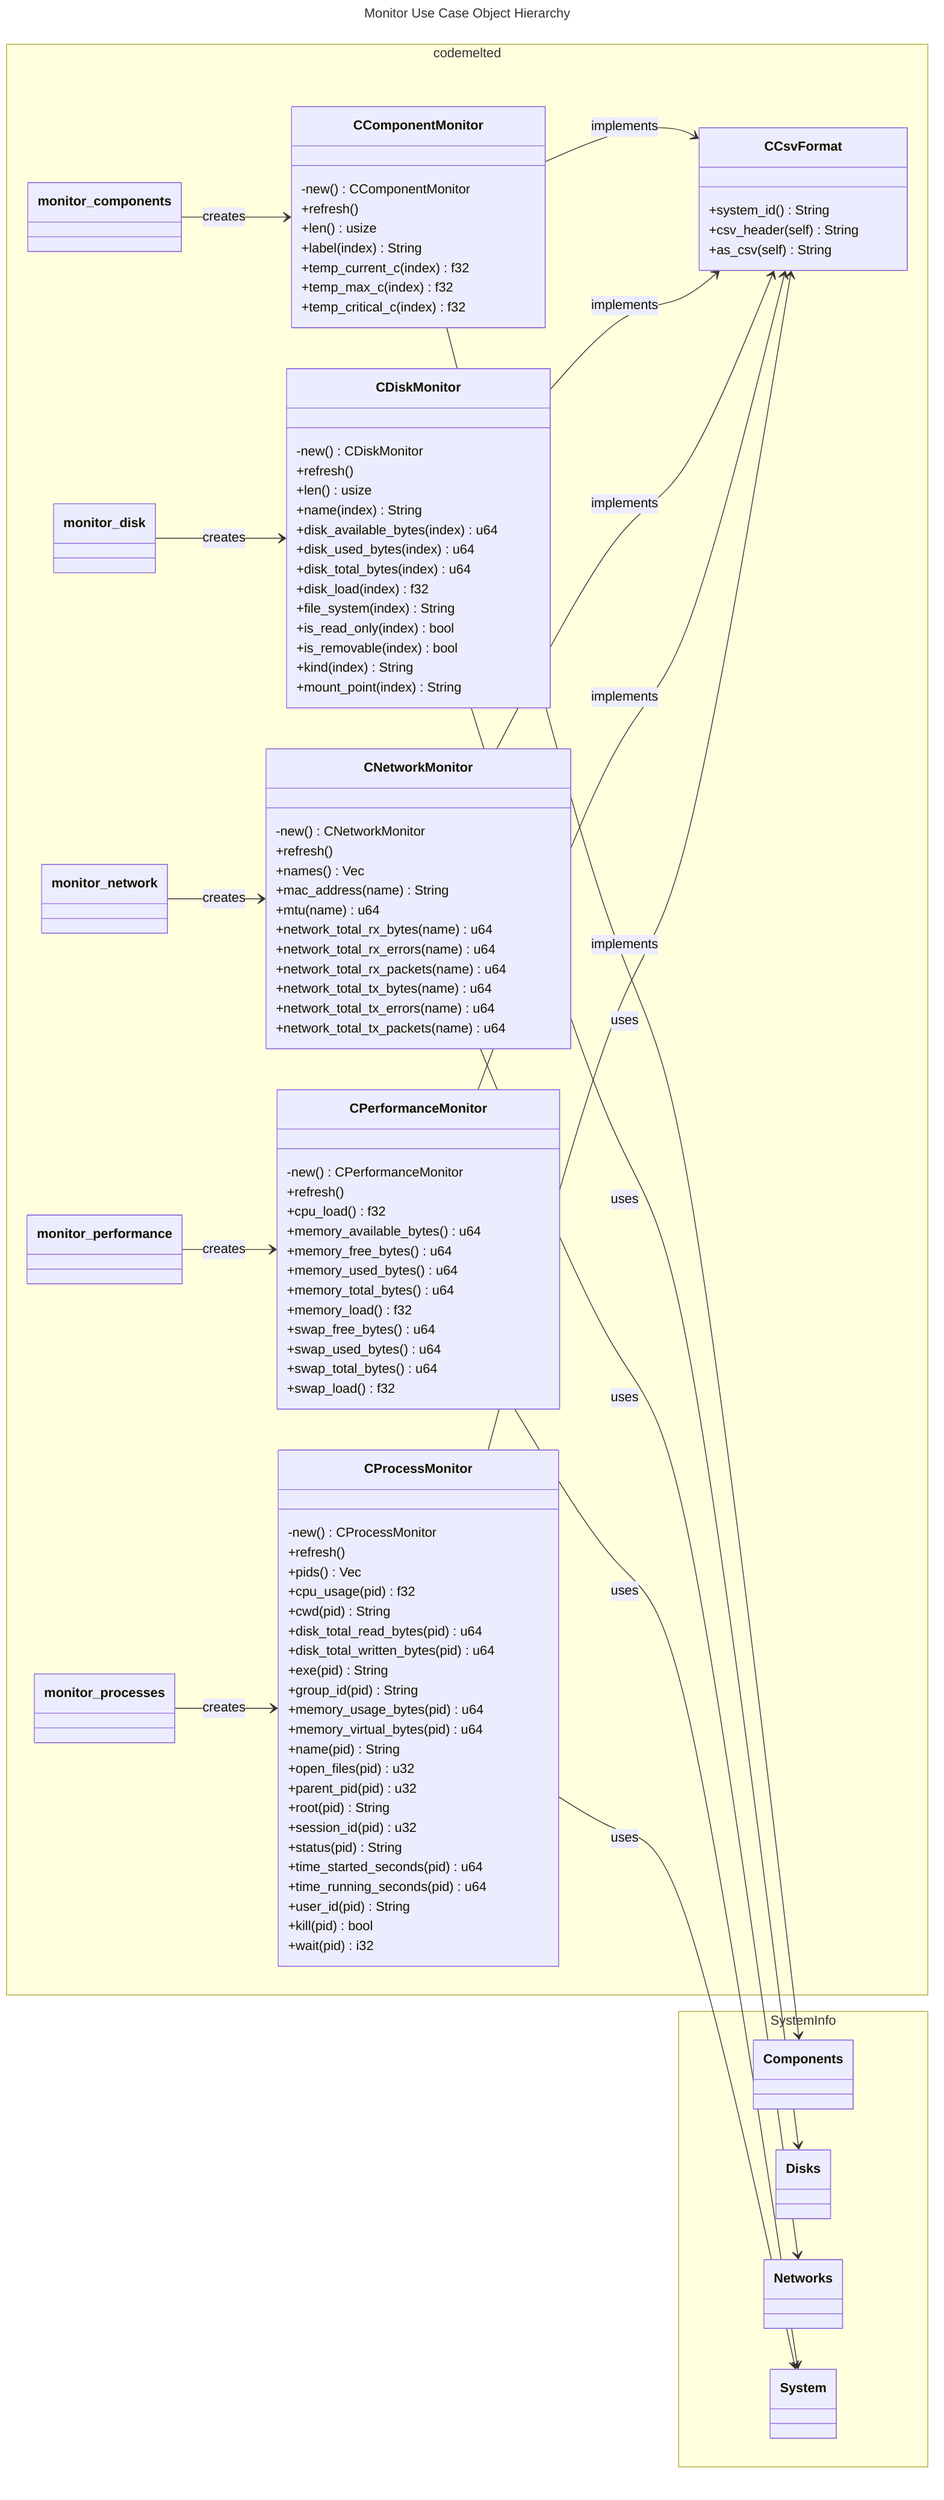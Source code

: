 ---
title: Monitor Use Case Object Hierarchy
---
classDiagram
  direction LR
  namespace codemelted {
    class CCsvFormat {
      +system_id() String
      +csv_header(self) String
      +as_csv(self) String
    }
    class CComponentMonitor {
      -new() CComponentMonitor
      +refresh()
      +len() usize
      +label(index) String
      +temp_current_c(index) f32
      +temp_max_c(index) f32
      +temp_critical_c(index) f32
    }
    class CDiskMonitor {
      -new() CDiskMonitor
      +refresh()
      +len() usize
      +name(index) String
      +disk_available_bytes(index) u64
      +disk_used_bytes(index) u64
      +disk_total_bytes(index) u64
      +disk_load(index) f32
      +file_system(index) String
      +is_read_only(index) bool
      +is_removable(index) bool
      +kind(index) String
      +mount_point(index) String
    }
    class CNetworkMonitor {
      -new() CNetworkMonitor
      +refresh()
      +names() Vec
      +mac_address(name) String
      +mtu(name) u64
      +network_total_rx_bytes(name) u64
      +network_total_rx_errors(name) u64
      +network_total_rx_packets(name) u64
      +network_total_tx_bytes(name) u64
      +network_total_tx_errors(name) u64
      +network_total_tx_packets(name) u64
    }
    class CPerformanceMonitor {
      -new() CPerformanceMonitor
      +refresh()
      +cpu_load() f32
      +memory_available_bytes() u64
      +memory_free_bytes() u64
      +memory_used_bytes() u64
      +memory_total_bytes() u64
      +memory_load() f32
      +swap_free_bytes() u64
      +swap_used_bytes() u64
      +swap_total_bytes() u64
      +swap_load() f32
    }
    class CProcessMonitor {
      -new() CProcessMonitor
      +refresh()
      +pids() Vec
      +cpu_usage(pid) f32
      +cwd(pid) String
      +disk_total_read_bytes(pid) u64
      +disk_total_written_bytes(pid) u64
      +exe(pid) String
      +group_id(pid) String
      +memory_usage_bytes(pid) u64
      +memory_virtual_bytes(pid) u64
      +name(pid) String
      +open_files(pid) u32
      +parent_pid(pid) u32
      +root(pid) String
      +session_id(pid) u32
      +status(pid) String
      +time_started_seconds(pid) u64
      +time_running_seconds(pid) u64
      +user_id(pid) String
      +kill(pid) bool
      +wait(pid) i32
    }
    class monitor_components
    class monitor_disk
    class monitor_network
    class monitor_performance
    class monitor_processes
  }
  namespace SystemInfo {
    class Components
    class Disks
    class Networks
    class System
  }
  CComponentMonitor --> Components: uses
  CComponentMonitor --> CCsvFormat: implements
  CDiskMonitor --> Disks: uses
  CDiskMonitor --> CCsvFormat: implements
  CNetworkMonitor --> Networks: uses
  CNetworkMonitor --> CCsvFormat: implements
  CPerformanceMonitor --> System: uses
  CPerformanceMonitor --> CCsvFormat: implements
  CProcessMonitor --> System: uses
  CProcessMonitor --> CCsvFormat: implements
  monitor_components --> CComponentMonitor: creates
  monitor_disk --> CDiskMonitor: creates
  monitor_network --> CNetworkMonitor: creates
  monitor_performance --> CPerformanceMonitor: creates
  monitor_processes --> CProcessMonitor: creates